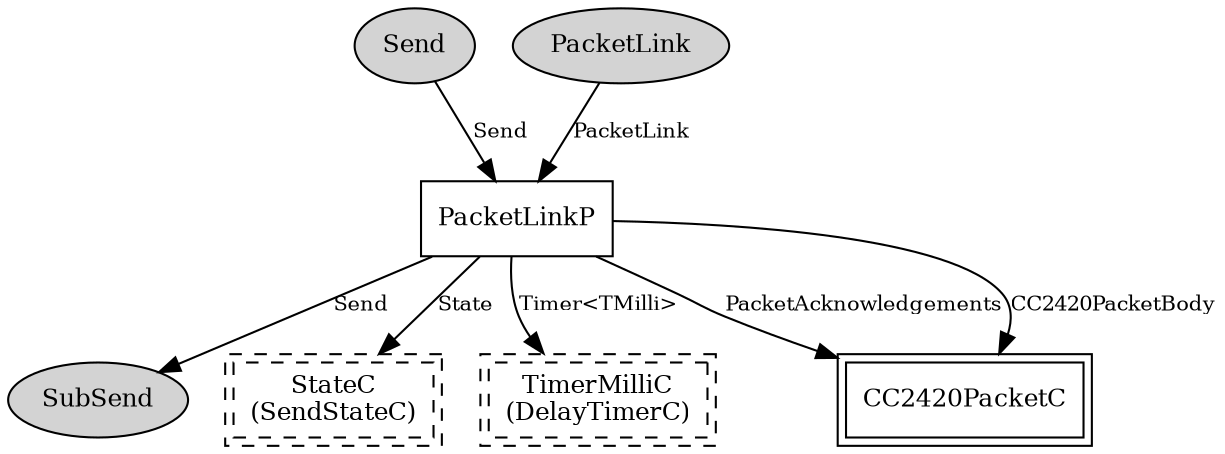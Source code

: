 digraph "tos.chips.cc2420.link.PacketLinkC" {
  n0x413b8eb8 [shape=ellipse, style=filled, label="Send", fontsize=12];
  "PacketLinkP" [fontsize=12, shape=box, URL="../chtml/tos.chips.cc2420.link.PacketLinkP.html"];
  n0x413ab5e8 [shape=ellipse, style=filled, label="PacketLink", fontsize=12];
  "PacketLinkP" [fontsize=12, shape=box, URL="../chtml/tos.chips.cc2420.link.PacketLinkP.html"];
  "PacketLinkP" [fontsize=12, shape=box, URL="../chtml/tos.chips.cc2420.link.PacketLinkP.html"];
  n0x413abd58 [shape=ellipse, style=filled, label="SubSend", fontsize=12];
  "PacketLinkP" [fontsize=12, shape=box, URL="../chtml/tos.chips.cc2420.link.PacketLinkP.html"];
  "PacketLinkC.SendStateC" [fontsize=12, shape=box,peripheries=2, style=dashed, label="StateC\n(SendStateC)", URL="../chtml/tos.system.StateC.html"];
  "PacketLinkP" [fontsize=12, shape=box, URL="../chtml/tos.chips.cc2420.link.PacketLinkP.html"];
  "PacketLinkC.DelayTimerC" [fontsize=12, shape=box,peripheries=2, style=dashed, label="TimerMilliC\n(DelayTimerC)", URL="../chtml/tos.system.TimerMilliC.html"];
  "PacketLinkP" [fontsize=12, shape=box, URL="../chtml/tos.chips.cc2420.link.PacketLinkP.html"];
  "CC2420PacketC" [fontsize=12, shape=box,peripheries=2, URL="../chtml/tos.chips.cc2420.packet.CC2420PacketC.html"];
  "PacketLinkP" [fontsize=12, shape=box, URL="../chtml/tos.chips.cc2420.link.PacketLinkP.html"];
  "CC2420PacketC" [fontsize=12, shape=box,peripheries=2, URL="../chtml/tos.chips.cc2420.packet.CC2420PacketC.html"];
  "n0x413b8eb8" -> "PacketLinkP" [label="Send", URL="../ihtml/tos.interfaces.Send.html", fontsize=10];
  "n0x413ab5e8" -> "PacketLinkP" [label="PacketLink", URL="../ihtml/tos.interfaces.PacketLink.html", fontsize=10];
  "PacketLinkP" -> "n0x413abd58" [label="Send", URL="../ihtml/tos.interfaces.Send.html", fontsize=10];
  "PacketLinkP" -> "PacketLinkC.SendStateC" [label="State", URL="../ihtml/tos.interfaces.State.html", fontsize=10];
  "PacketLinkP" -> "PacketLinkC.DelayTimerC" [label="Timer<TMilli>", URL="../ihtml/tos.lib.timer.Timer.html", fontsize=10];
  "PacketLinkP" -> "CC2420PacketC" [label="PacketAcknowledgements", URL="../ihtml/tos.interfaces.PacketAcknowledgements.html", fontsize=10];
  "PacketLinkP" -> "CC2420PacketC" [label="CC2420PacketBody", URL="../ihtml/tos.chips.cc2420.interfaces.CC2420PacketBody.html", fontsize=10];
}
